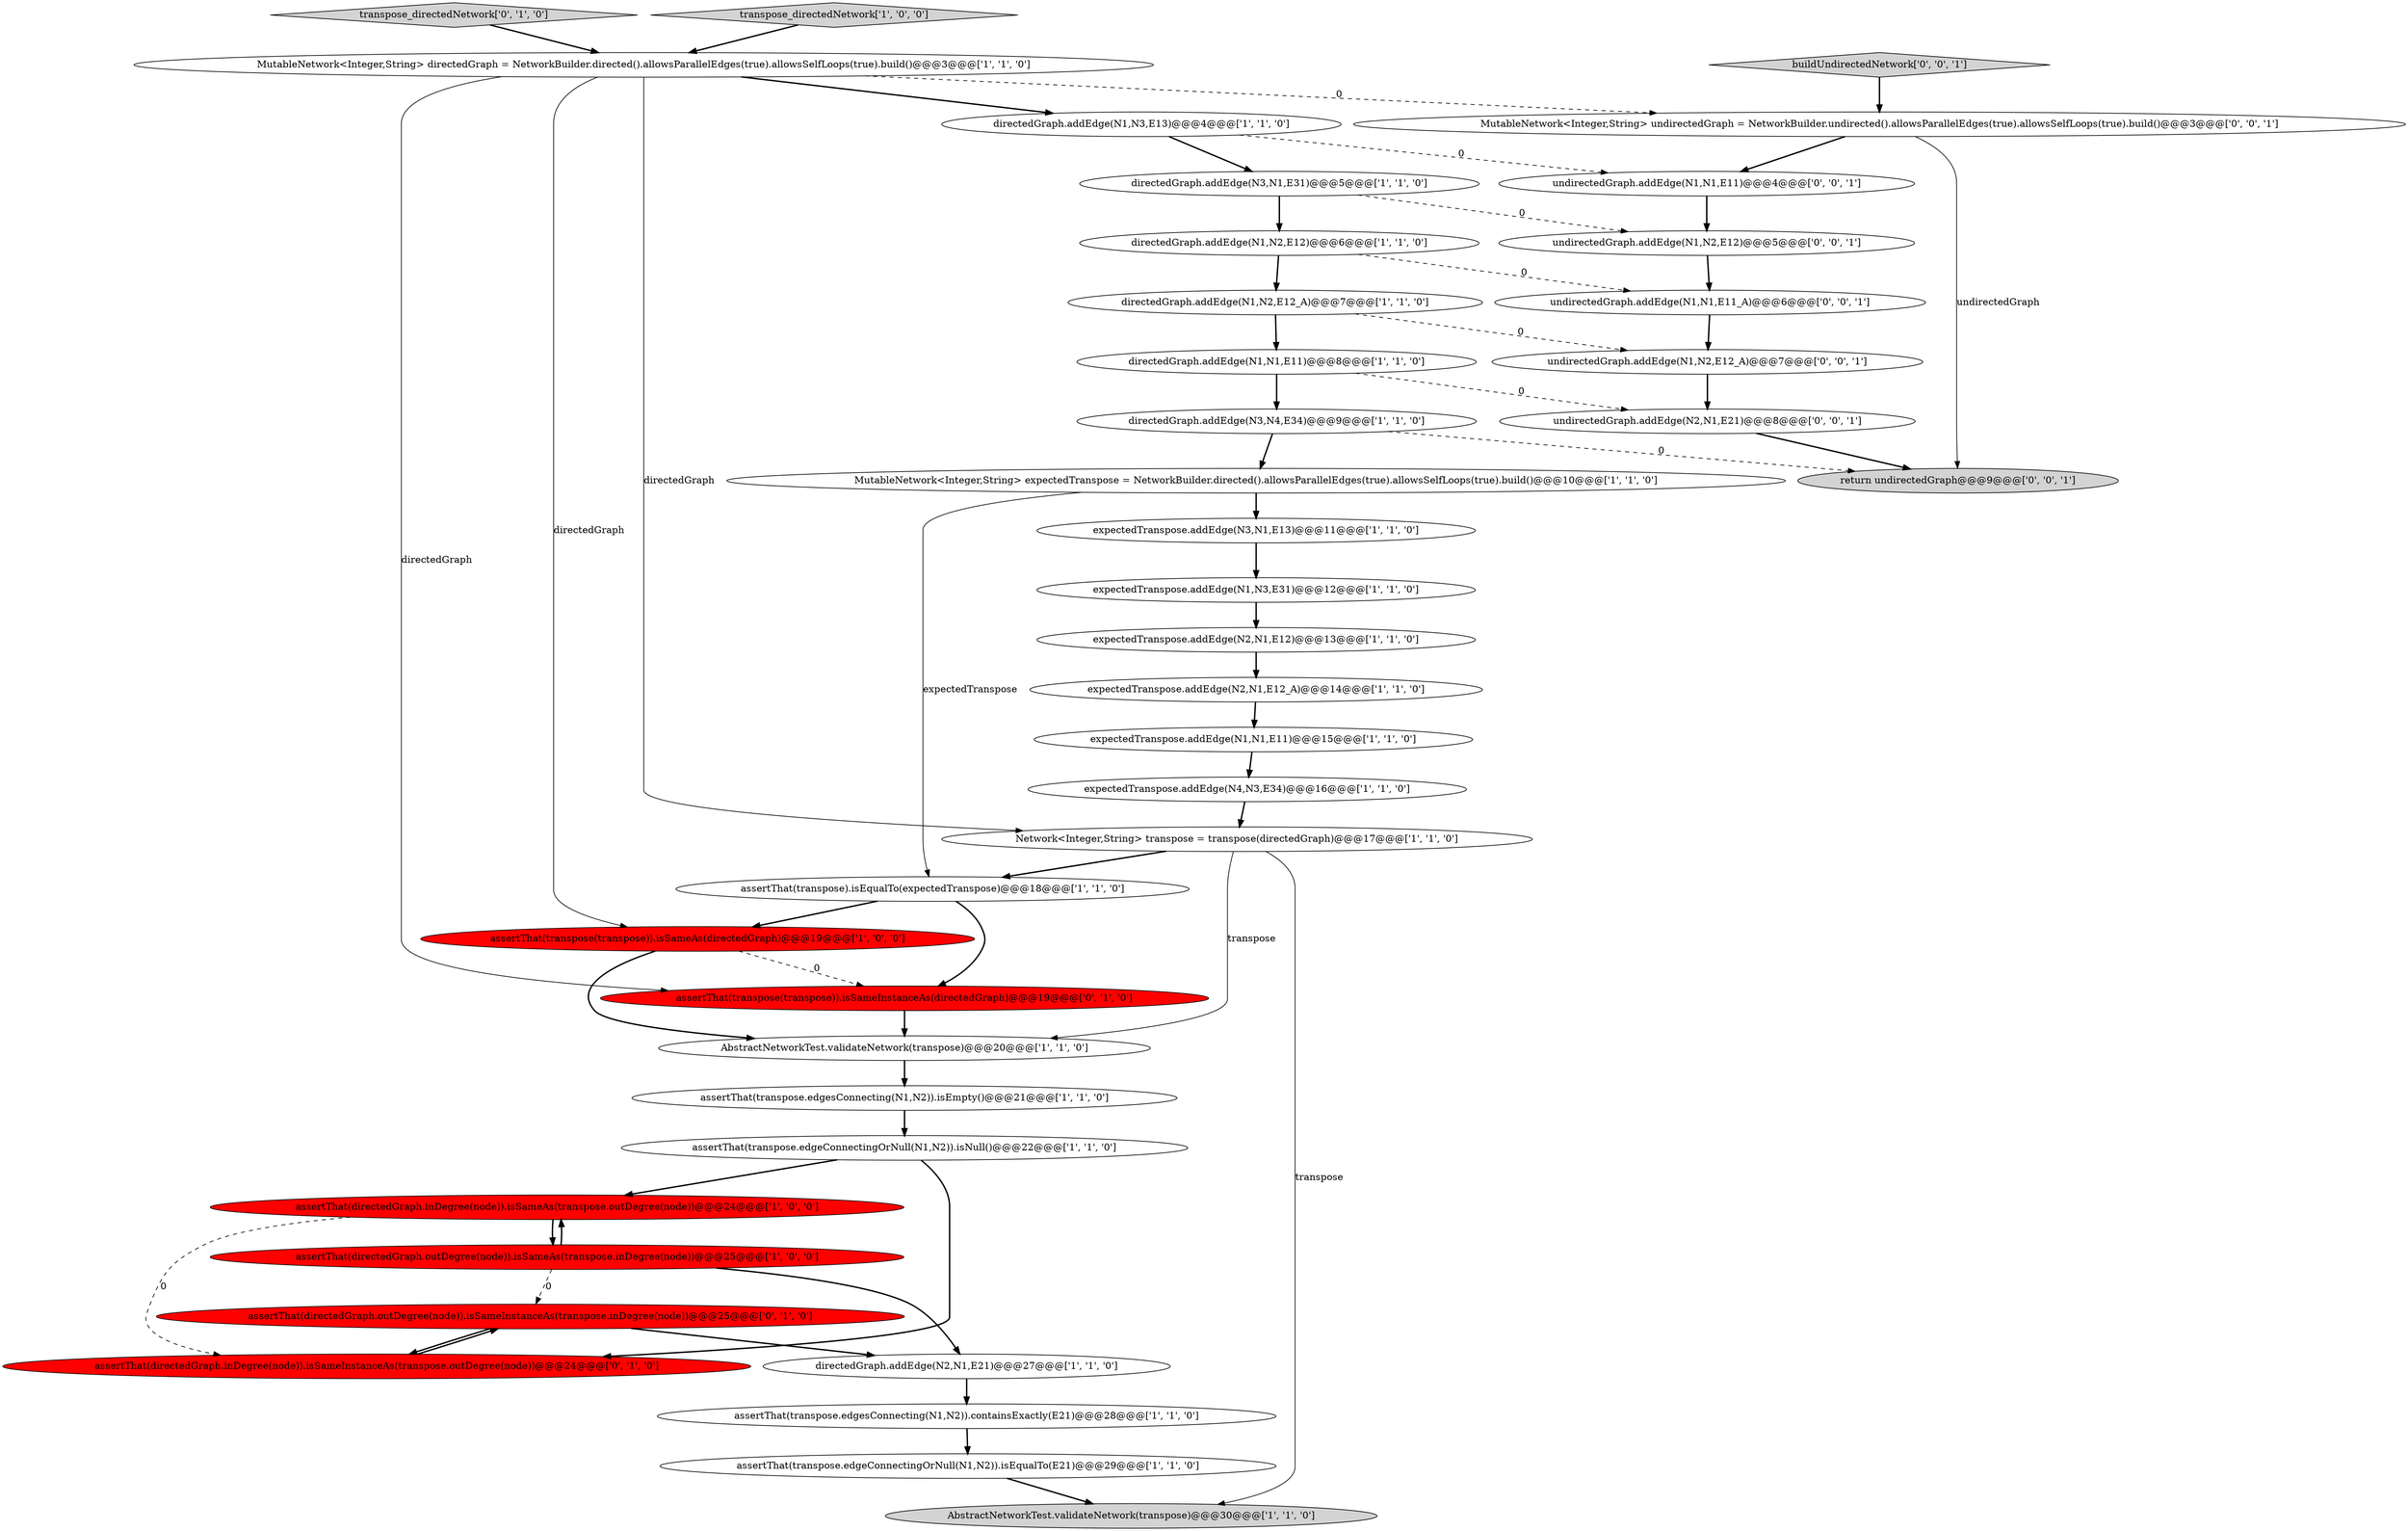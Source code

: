 digraph {
37 [style = filled, label = "MutableNetwork<Integer,String> undirectedGraph = NetworkBuilder.undirected().allowsParallelEdges(true).allowsSelfLoops(true).build()@@@3@@@['0', '0', '1']", fillcolor = white, shape = ellipse image = "AAA0AAABBB3BBB"];
7 [style = filled, label = "assertThat(transpose.edgesConnecting(N1,N2)).isEmpty()@@@21@@@['1', '1', '0']", fillcolor = white, shape = ellipse image = "AAA0AAABBB1BBB"];
13 [style = filled, label = "MutableNetwork<Integer,String> directedGraph = NetworkBuilder.directed().allowsParallelEdges(true).allowsSelfLoops(true).build()@@@3@@@['1', '1', '0']", fillcolor = white, shape = ellipse image = "AAA0AAABBB1BBB"];
5 [style = filled, label = "directedGraph.addEdge(N2,N1,E21)@@@27@@@['1', '1', '0']", fillcolor = white, shape = ellipse image = "AAA0AAABBB1BBB"];
19 [style = filled, label = "expectedTranspose.addEdge(N3,N1,E13)@@@11@@@['1', '1', '0']", fillcolor = white, shape = ellipse image = "AAA0AAABBB1BBB"];
23 [style = filled, label = "directedGraph.addEdge(N3,N1,E31)@@@5@@@['1', '1', '0']", fillcolor = white, shape = ellipse image = "AAA0AAABBB1BBB"];
9 [style = filled, label = "assertThat(transpose(transpose)).isSameAs(directedGraph)@@@19@@@['1', '0', '0']", fillcolor = red, shape = ellipse image = "AAA1AAABBB1BBB"];
35 [style = filled, label = "return undirectedGraph@@@9@@@['0', '0', '1']", fillcolor = lightgray, shape = ellipse image = "AAA0AAABBB3BBB"];
16 [style = filled, label = "Network<Integer,String> transpose = transpose(directedGraph)@@@17@@@['1', '1', '0']", fillcolor = white, shape = ellipse image = "AAA0AAABBB1BBB"];
1 [style = filled, label = "directedGraph.addEdge(N1,N1,E11)@@@8@@@['1', '1', '0']", fillcolor = white, shape = ellipse image = "AAA0AAABBB1BBB"];
27 [style = filled, label = "transpose_directedNetwork['0', '1', '0']", fillcolor = lightgray, shape = diamond image = "AAA0AAABBB2BBB"];
8 [style = filled, label = "expectedTranspose.addEdge(N1,N3,E31)@@@12@@@['1', '1', '0']", fillcolor = white, shape = ellipse image = "AAA0AAABBB1BBB"];
31 [style = filled, label = "undirectedGraph.addEdge(N1,N1,E11)@@@4@@@['0', '0', '1']", fillcolor = white, shape = ellipse image = "AAA0AAABBB3BBB"];
33 [style = filled, label = "undirectedGraph.addEdge(N1,N1,E11_A)@@@6@@@['0', '0', '1']", fillcolor = white, shape = ellipse image = "AAA0AAABBB3BBB"];
10 [style = filled, label = "assertThat(transpose.edgeConnectingOrNull(N1,N2)).isNull()@@@22@@@['1', '1', '0']", fillcolor = white, shape = ellipse image = "AAA0AAABBB1BBB"];
21 [style = filled, label = "expectedTranspose.addEdge(N2,N1,E12)@@@13@@@['1', '1', '0']", fillcolor = white, shape = ellipse image = "AAA0AAABBB1BBB"];
30 [style = filled, label = "assertThat(transpose(transpose)).isSameInstanceAs(directedGraph)@@@19@@@['0', '1', '0']", fillcolor = red, shape = ellipse image = "AAA1AAABBB2BBB"];
17 [style = filled, label = "assertThat(transpose.edgesConnecting(N1,N2)).containsExactly(E21)@@@28@@@['1', '1', '0']", fillcolor = white, shape = ellipse image = "AAA0AAABBB1BBB"];
32 [style = filled, label = "undirectedGraph.addEdge(N1,N2,E12)@@@5@@@['0', '0', '1']", fillcolor = white, shape = ellipse image = "AAA0AAABBB3BBB"];
14 [style = filled, label = "directedGraph.addEdge(N1,N2,E12)@@@6@@@['1', '1', '0']", fillcolor = white, shape = ellipse image = "AAA0AAABBB1BBB"];
4 [style = filled, label = "expectedTranspose.addEdge(N2,N1,E12_A)@@@14@@@['1', '1', '0']", fillcolor = white, shape = ellipse image = "AAA0AAABBB1BBB"];
18 [style = filled, label = "assertThat(transpose).isEqualTo(expectedTranspose)@@@18@@@['1', '1', '0']", fillcolor = white, shape = ellipse image = "AAA0AAABBB1BBB"];
6 [style = filled, label = "expectedTranspose.addEdge(N1,N1,E11)@@@15@@@['1', '1', '0']", fillcolor = white, shape = ellipse image = "AAA0AAABBB1BBB"];
15 [style = filled, label = "assertThat(transpose.edgeConnectingOrNull(N1,N2)).isEqualTo(E21)@@@29@@@['1', '1', '0']", fillcolor = white, shape = ellipse image = "AAA0AAABBB1BBB"];
28 [style = filled, label = "assertThat(directedGraph.outDegree(node)).isSameInstanceAs(transpose.inDegree(node))@@@25@@@['0', '1', '0']", fillcolor = red, shape = ellipse image = "AAA1AAABBB2BBB"];
26 [style = filled, label = "assertThat(directedGraph.inDegree(node)).isSameAs(transpose.outDegree(node))@@@24@@@['1', '0', '0']", fillcolor = red, shape = ellipse image = "AAA1AAABBB1BBB"];
3 [style = filled, label = "directedGraph.addEdge(N3,N4,E34)@@@9@@@['1', '1', '0']", fillcolor = white, shape = ellipse image = "AAA0AAABBB1BBB"];
0 [style = filled, label = "directedGraph.addEdge(N1,N3,E13)@@@4@@@['1', '1', '0']", fillcolor = white, shape = ellipse image = "AAA0AAABBB1BBB"];
11 [style = filled, label = "AbstractNetworkTest.validateNetwork(transpose)@@@30@@@['1', '1', '0']", fillcolor = lightgray, shape = ellipse image = "AAA0AAABBB1BBB"];
20 [style = filled, label = "expectedTranspose.addEdge(N4,N3,E34)@@@16@@@['1', '1', '0']", fillcolor = white, shape = ellipse image = "AAA0AAABBB1BBB"];
34 [style = filled, label = "undirectedGraph.addEdge(N1,N2,E12_A)@@@7@@@['0', '0', '1']", fillcolor = white, shape = ellipse image = "AAA0AAABBB3BBB"];
12 [style = filled, label = "MutableNetwork<Integer,String> expectedTranspose = NetworkBuilder.directed().allowsParallelEdges(true).allowsSelfLoops(true).build()@@@10@@@['1', '1', '0']", fillcolor = white, shape = ellipse image = "AAA0AAABBB1BBB"];
25 [style = filled, label = "directedGraph.addEdge(N1,N2,E12_A)@@@7@@@['1', '1', '0']", fillcolor = white, shape = ellipse image = "AAA0AAABBB1BBB"];
36 [style = filled, label = "buildUndirectedNetwork['0', '0', '1']", fillcolor = lightgray, shape = diamond image = "AAA0AAABBB3BBB"];
22 [style = filled, label = "assertThat(directedGraph.outDegree(node)).isSameAs(transpose.inDegree(node))@@@25@@@['1', '0', '0']", fillcolor = red, shape = ellipse image = "AAA1AAABBB1BBB"];
24 [style = filled, label = "AbstractNetworkTest.validateNetwork(transpose)@@@20@@@['1', '1', '0']", fillcolor = white, shape = ellipse image = "AAA0AAABBB1BBB"];
29 [style = filled, label = "assertThat(directedGraph.inDegree(node)).isSameInstanceAs(transpose.outDegree(node))@@@24@@@['0', '1', '0']", fillcolor = red, shape = ellipse image = "AAA1AAABBB2BBB"];
2 [style = filled, label = "transpose_directedNetwork['1', '0', '0']", fillcolor = lightgray, shape = diamond image = "AAA0AAABBB1BBB"];
38 [style = filled, label = "undirectedGraph.addEdge(N2,N1,E21)@@@8@@@['0', '0', '1']", fillcolor = white, shape = ellipse image = "AAA0AAABBB3BBB"];
27->13 [style = bold, label=""];
22->26 [style = bold, label=""];
28->29 [style = bold, label=""];
30->24 [style = bold, label=""];
13->37 [style = dashed, label="0"];
14->25 [style = bold, label=""];
25->1 [style = bold, label=""];
16->18 [style = bold, label=""];
28->5 [style = bold, label=""];
16->24 [style = solid, label="transpose"];
25->34 [style = dashed, label="0"];
3->35 [style = dashed, label="0"];
4->6 [style = bold, label=""];
7->10 [style = bold, label=""];
13->30 [style = solid, label="directedGraph"];
16->11 [style = solid, label="transpose"];
31->32 [style = bold, label=""];
1->3 [style = bold, label=""];
18->30 [style = bold, label=""];
10->26 [style = bold, label=""];
3->12 [style = bold, label=""];
14->33 [style = dashed, label="0"];
5->17 [style = bold, label=""];
22->5 [style = bold, label=""];
32->33 [style = bold, label=""];
19->8 [style = bold, label=""];
26->22 [style = bold, label=""];
2->13 [style = bold, label=""];
23->32 [style = dashed, label="0"];
23->14 [style = bold, label=""];
29->28 [style = bold, label=""];
6->20 [style = bold, label=""];
0->23 [style = bold, label=""];
20->16 [style = bold, label=""];
15->11 [style = bold, label=""];
10->29 [style = bold, label=""];
22->28 [style = dashed, label="0"];
37->31 [style = bold, label=""];
0->31 [style = dashed, label="0"];
37->35 [style = solid, label="undirectedGraph"];
18->9 [style = bold, label=""];
17->15 [style = bold, label=""];
13->16 [style = solid, label="directedGraph"];
12->18 [style = solid, label="expectedTranspose"];
8->21 [style = bold, label=""];
1->38 [style = dashed, label="0"];
36->37 [style = bold, label=""];
34->38 [style = bold, label=""];
12->19 [style = bold, label=""];
38->35 [style = bold, label=""];
24->7 [style = bold, label=""];
13->9 [style = solid, label="directedGraph"];
33->34 [style = bold, label=""];
26->29 [style = dashed, label="0"];
9->24 [style = bold, label=""];
9->30 [style = dashed, label="0"];
13->0 [style = bold, label=""];
21->4 [style = bold, label=""];
}
